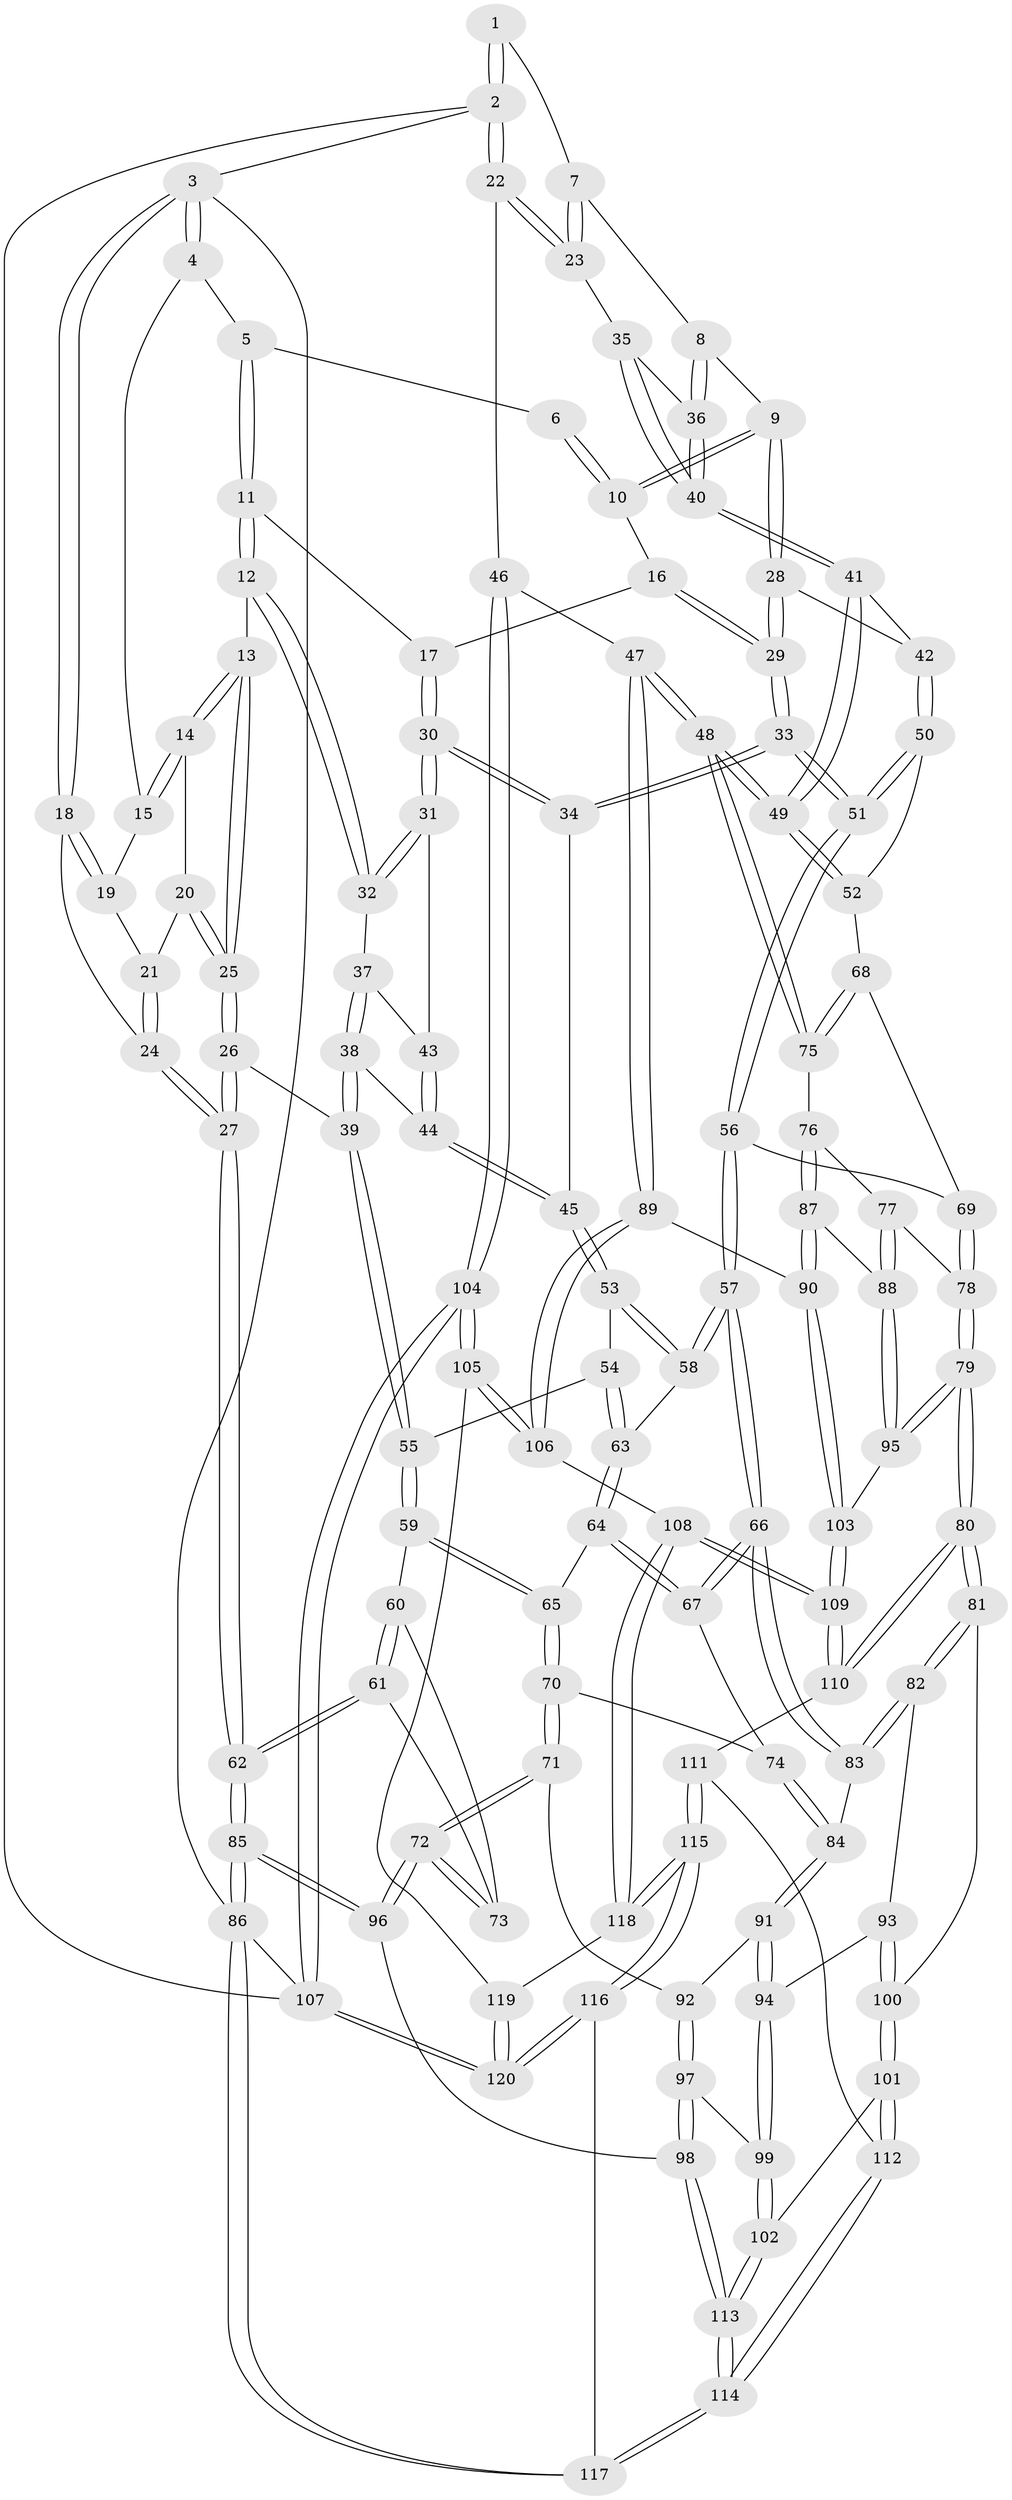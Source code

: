 // coarse degree distribution, {3: 0.17567567567567569, 8: 0.013513513513513514, 4: 0.47297297297297297, 2: 0.013513513513513514, 5: 0.28378378378378377, 6: 0.04054054054054054}
// Generated by graph-tools (version 1.1) at 2025/52/02/27/25 19:52:38]
// undirected, 120 vertices, 297 edges
graph export_dot {
graph [start="1"]
  node [color=gray90,style=filled];
  1 [pos="+0.8897216920017578+0"];
  2 [pos="+1+0"];
  3 [pos="+0+0"];
  4 [pos="+0.12253286646703754+0"];
  5 [pos="+0.27235305103689794+0"];
  6 [pos="+0.6545385797755475+0"];
  7 [pos="+0.8717544292811936+0.01619132692693382"];
  8 [pos="+0.8120617193437223+0.10895907108812698"];
  9 [pos="+0.7642995534150983+0.12052493229694618"];
  10 [pos="+0.6265349717476093+0.04247028580910547"];
  11 [pos="+0.2937768764388471+0"];
  12 [pos="+0.23943936613552563+0.08959038260133316"];
  13 [pos="+0.20238744037389472+0.09921945523640094"];
  14 [pos="+0.08592758118182982+0.08819419145492881"];
  15 [pos="+0.0669955149896854+0.058398655627181474"];
  16 [pos="+0.5956851040714228+0.07627961935847552"];
  17 [pos="+0.46570152109251906+0.10422669365632753"];
  18 [pos="+0+0.005883067026133598"];
  19 [pos="+0.018182262630982014+0.08273605534593784"];
  20 [pos="+0.07222715677884425+0.13974035836112275"];
  21 [pos="+0.03393346397575607+0.1357497383720479"];
  22 [pos="+1+0.1675493914267177"];
  23 [pos="+1+0.1573751941940188"];
  24 [pos="+0+0.30904199430534884"];
  25 [pos="+0.09375954831003257+0.1723496440195035"];
  26 [pos="+0.08706482958200404+0.29071105486144205"];
  27 [pos="+0+0.39003049457663735"];
  28 [pos="+0.7209209482339036+0.21260584065550206"];
  29 [pos="+0.6244864395972024+0.24794462740739903"];
  30 [pos="+0.43517485691497865+0.2184379579224713"];
  31 [pos="+0.3585134433410451+0.19179794002044884"];
  32 [pos="+0.244698059700014+0.11305974364143768"];
  33 [pos="+0.5617507112723533+0.3503747136005727"];
  34 [pos="+0.44164349744759324+0.24095199398700284"];
  35 [pos="+1+0.16548885965837368"];
  36 [pos="+0.834980598788092+0.143545053233822"];
  37 [pos="+0.22936209747148156+0.17066934587930194"];
  38 [pos="+0.1915861995405662+0.27023053615312126"];
  39 [pos="+0.13380367924467051+0.2941473888968625"];
  40 [pos="+0.8789203187623683+0.27355774394659815"];
  41 [pos="+0.8784050528184311+0.2751431679257346"];
  42 [pos="+0.7841516303599415+0.27346215531617385"];
  43 [pos="+0.3054449057043996+0.2314742271147286"];
  44 [pos="+0.2715249873407661+0.3045455960514713"];
  45 [pos="+0.30434467308384716+0.3283378245451717"];
  46 [pos="+1+0.46979830578316223"];
  47 [pos="+0.9991666842249973+0.4752600407494239"];
  48 [pos="+0.9770502287532031+0.464586126198953"];
  49 [pos="+0.9242715172890782+0.4175782468449619"];
  50 [pos="+0.7321393471978647+0.34485190539285"];
  51 [pos="+0.5663921196210445+0.37399955730541345"];
  52 [pos="+0.8328711022536546+0.4155776086881931"];
  53 [pos="+0.3062039246879816+0.34508219700941933"];
  54 [pos="+0.3059499225275927+0.3470007122450973"];
  55 [pos="+0.19085428050318323+0.4180972945806395"];
  56 [pos="+0.5625431555339017+0.3999525001218575"];
  57 [pos="+0.5582631100988656+0.40470523883362197"];
  58 [pos="+0.47018185993305617+0.39879051668141124"];
  59 [pos="+0.19224289323073582+0.44265974361223287"];
  60 [pos="+0.17325275381874733+0.45682559922355"];
  61 [pos="+0+0.43938457861381397"];
  62 [pos="+0+0.42355119718922496"];
  63 [pos="+0.3169346458885362+0.42073776922487055"];
  64 [pos="+0.3094988965314977+0.45587362405402393"];
  65 [pos="+0.2539966215384305+0.4721119121458898"];
  66 [pos="+0.5295370497464932+0.45787401727219873"];
  67 [pos="+0.34388442560403193+0.4912219564192843"];
  68 [pos="+0.7069913816409957+0.477971207650576"];
  69 [pos="+0.6659364221122801+0.47185748586847603"];
  70 [pos="+0.2339899146390792+0.5690703929475458"];
  71 [pos="+0.21943145503947312+0.5929321186576123"];
  72 [pos="+0.18092789479074597+0.5999492447010035"];
  73 [pos="+0.15421343409268937+0.5436111486530332"];
  74 [pos="+0.3430619085161679+0.5335375004361298"];
  75 [pos="+0.7814036991165523+0.5545187361697411"];
  76 [pos="+0.7771331853440567+0.5706392397204498"];
  77 [pos="+0.7576394479125094+0.5817781149330441"];
  78 [pos="+0.6786983498557968+0.6038606722633261"];
  79 [pos="+0.6350470969660873+0.694933065125982"];
  80 [pos="+0.6275598903973882+0.70063566910289"];
  81 [pos="+0.5863652574538327+0.6743605008084592"];
  82 [pos="+0.5294531239211903+0.5940009604225437"];
  83 [pos="+0.5205089339052682+0.5126685537983489"];
  84 [pos="+0.36319879922127407+0.5827651408430944"];
  85 [pos="+0+0.8982355858867608"];
  86 [pos="+0+1"];
  87 [pos="+0.8182669942813996+0.6548894018272144"];
  88 [pos="+0.7348839335967042+0.6749877286006559"];
  89 [pos="+0.8956533236410887+0.6665664570211919"];
  90 [pos="+0.8481479103483257+0.6683110897054302"];
  91 [pos="+0.35857505582929966+0.6124948166827539"];
  92 [pos="+0.2643036850625067+0.6222638291814364"];
  93 [pos="+0.41946761629964735+0.6503947878192299"];
  94 [pos="+0.3760322126674221+0.639765968943923"];
  95 [pos="+0.72147601625457+0.6811437204630398"];
  96 [pos="+0.033107541837287334+0.7692444792840281"];
  97 [pos="+0.2793941219738025+0.7293914318494426"];
  98 [pos="+0.24541439947052376+0.7712517698728507"];
  99 [pos="+0.342867721460655+0.7096269328790555"];
  100 [pos="+0.45105100369197687+0.7368655254381695"];
  101 [pos="+0.44837990926623755+0.7426033414420362"];
  102 [pos="+0.40039160463832646+0.7656129077774754"];
  103 [pos="+0.7956681280264805+0.747149992228741"];
  104 [pos="+1+1"];
  105 [pos="+1+1"];
  106 [pos="+0.9428867866079341+0.7713366860914275"];
  107 [pos="+1+1"];
  108 [pos="+0.7918657798363358+0.8469224551060337"];
  109 [pos="+0.7802637258263337+0.8351271829384495"];
  110 [pos="+0.6349054505132863+0.776984865057422"];
  111 [pos="+0.6052794041921111+0.8180014650804396"];
  112 [pos="+0.4975889629264946+0.8098398220947572"];
  113 [pos="+0.3531421520714252+0.8895469526253241"];
  114 [pos="+0.366133254768656+0.9346503484224234"];
  115 [pos="+0.5753049101246684+1"];
  116 [pos="+0.5095423061327601+1"];
  117 [pos="+0.36888850297746284+1"];
  118 [pos="+0.7971542297061738+0.8960823114784209"];
  119 [pos="+0.8029253356874784+0.9034398694425616"];
  120 [pos="+0.8672432913987623+1"];
  1 -- 2;
  1 -- 2;
  1 -- 7;
  2 -- 3;
  2 -- 22;
  2 -- 22;
  2 -- 107;
  3 -- 4;
  3 -- 4;
  3 -- 18;
  3 -- 18;
  3 -- 86;
  4 -- 5;
  4 -- 15;
  5 -- 6;
  5 -- 11;
  5 -- 11;
  6 -- 10;
  6 -- 10;
  7 -- 8;
  7 -- 23;
  7 -- 23;
  8 -- 9;
  8 -- 36;
  8 -- 36;
  9 -- 10;
  9 -- 10;
  9 -- 28;
  9 -- 28;
  10 -- 16;
  11 -- 12;
  11 -- 12;
  11 -- 17;
  12 -- 13;
  12 -- 32;
  12 -- 32;
  13 -- 14;
  13 -- 14;
  13 -- 25;
  13 -- 25;
  14 -- 15;
  14 -- 15;
  14 -- 20;
  15 -- 19;
  16 -- 17;
  16 -- 29;
  16 -- 29;
  17 -- 30;
  17 -- 30;
  18 -- 19;
  18 -- 19;
  18 -- 24;
  19 -- 21;
  20 -- 21;
  20 -- 25;
  20 -- 25;
  21 -- 24;
  21 -- 24;
  22 -- 23;
  22 -- 23;
  22 -- 46;
  23 -- 35;
  24 -- 27;
  24 -- 27;
  25 -- 26;
  25 -- 26;
  26 -- 27;
  26 -- 27;
  26 -- 39;
  27 -- 62;
  27 -- 62;
  28 -- 29;
  28 -- 29;
  28 -- 42;
  29 -- 33;
  29 -- 33;
  30 -- 31;
  30 -- 31;
  30 -- 34;
  30 -- 34;
  31 -- 32;
  31 -- 32;
  31 -- 43;
  32 -- 37;
  33 -- 34;
  33 -- 34;
  33 -- 51;
  33 -- 51;
  34 -- 45;
  35 -- 36;
  35 -- 40;
  35 -- 40;
  36 -- 40;
  36 -- 40;
  37 -- 38;
  37 -- 38;
  37 -- 43;
  38 -- 39;
  38 -- 39;
  38 -- 44;
  39 -- 55;
  39 -- 55;
  40 -- 41;
  40 -- 41;
  41 -- 42;
  41 -- 49;
  41 -- 49;
  42 -- 50;
  42 -- 50;
  43 -- 44;
  43 -- 44;
  44 -- 45;
  44 -- 45;
  45 -- 53;
  45 -- 53;
  46 -- 47;
  46 -- 104;
  46 -- 104;
  47 -- 48;
  47 -- 48;
  47 -- 89;
  47 -- 89;
  48 -- 49;
  48 -- 49;
  48 -- 75;
  48 -- 75;
  49 -- 52;
  49 -- 52;
  50 -- 51;
  50 -- 51;
  50 -- 52;
  51 -- 56;
  51 -- 56;
  52 -- 68;
  53 -- 54;
  53 -- 58;
  53 -- 58;
  54 -- 55;
  54 -- 63;
  54 -- 63;
  55 -- 59;
  55 -- 59;
  56 -- 57;
  56 -- 57;
  56 -- 69;
  57 -- 58;
  57 -- 58;
  57 -- 66;
  57 -- 66;
  58 -- 63;
  59 -- 60;
  59 -- 65;
  59 -- 65;
  60 -- 61;
  60 -- 61;
  60 -- 73;
  61 -- 62;
  61 -- 62;
  61 -- 73;
  62 -- 85;
  62 -- 85;
  63 -- 64;
  63 -- 64;
  64 -- 65;
  64 -- 67;
  64 -- 67;
  65 -- 70;
  65 -- 70;
  66 -- 67;
  66 -- 67;
  66 -- 83;
  66 -- 83;
  67 -- 74;
  68 -- 69;
  68 -- 75;
  68 -- 75;
  69 -- 78;
  69 -- 78;
  70 -- 71;
  70 -- 71;
  70 -- 74;
  71 -- 72;
  71 -- 72;
  71 -- 92;
  72 -- 73;
  72 -- 73;
  72 -- 96;
  72 -- 96;
  74 -- 84;
  74 -- 84;
  75 -- 76;
  76 -- 77;
  76 -- 87;
  76 -- 87;
  77 -- 78;
  77 -- 88;
  77 -- 88;
  78 -- 79;
  78 -- 79;
  79 -- 80;
  79 -- 80;
  79 -- 95;
  79 -- 95;
  80 -- 81;
  80 -- 81;
  80 -- 110;
  80 -- 110;
  81 -- 82;
  81 -- 82;
  81 -- 100;
  82 -- 83;
  82 -- 83;
  82 -- 93;
  83 -- 84;
  84 -- 91;
  84 -- 91;
  85 -- 86;
  85 -- 86;
  85 -- 96;
  85 -- 96;
  86 -- 117;
  86 -- 117;
  86 -- 107;
  87 -- 88;
  87 -- 90;
  87 -- 90;
  88 -- 95;
  88 -- 95;
  89 -- 90;
  89 -- 106;
  89 -- 106;
  90 -- 103;
  90 -- 103;
  91 -- 92;
  91 -- 94;
  91 -- 94;
  92 -- 97;
  92 -- 97;
  93 -- 94;
  93 -- 100;
  93 -- 100;
  94 -- 99;
  94 -- 99;
  95 -- 103;
  96 -- 98;
  97 -- 98;
  97 -- 98;
  97 -- 99;
  98 -- 113;
  98 -- 113;
  99 -- 102;
  99 -- 102;
  100 -- 101;
  100 -- 101;
  101 -- 102;
  101 -- 112;
  101 -- 112;
  102 -- 113;
  102 -- 113;
  103 -- 109;
  103 -- 109;
  104 -- 105;
  104 -- 105;
  104 -- 107;
  104 -- 107;
  105 -- 106;
  105 -- 106;
  105 -- 119;
  106 -- 108;
  107 -- 120;
  107 -- 120;
  108 -- 109;
  108 -- 109;
  108 -- 118;
  108 -- 118;
  109 -- 110;
  109 -- 110;
  110 -- 111;
  111 -- 112;
  111 -- 115;
  111 -- 115;
  112 -- 114;
  112 -- 114;
  113 -- 114;
  113 -- 114;
  114 -- 117;
  114 -- 117;
  115 -- 116;
  115 -- 116;
  115 -- 118;
  115 -- 118;
  116 -- 117;
  116 -- 120;
  116 -- 120;
  118 -- 119;
  119 -- 120;
  119 -- 120;
}
